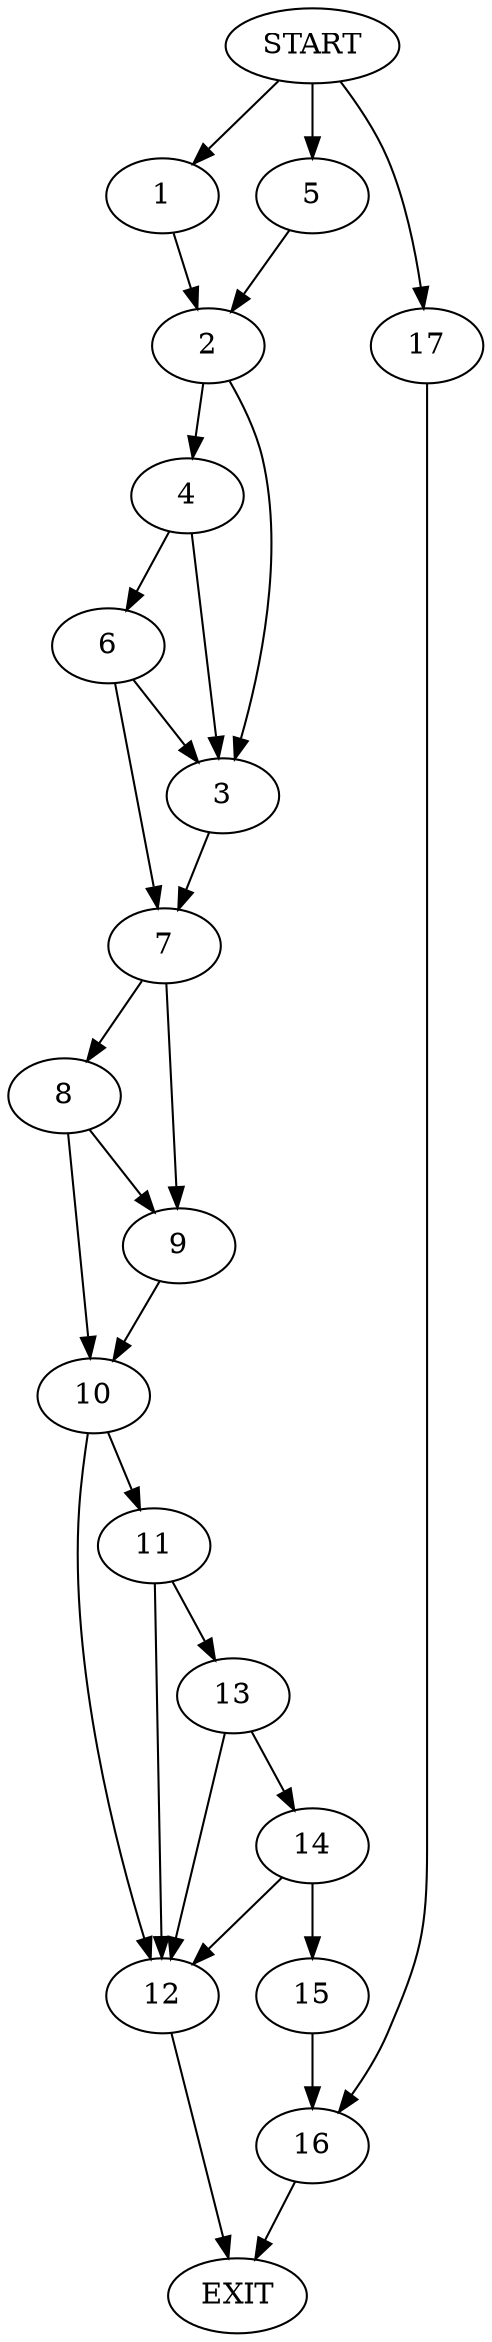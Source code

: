 digraph {
0 [label="START"]
18 [label="EXIT"]
0 -> 1
1 -> 2
2 -> 3
2 -> 4
0 -> 5
5 -> 2
4 -> 3
4 -> 6
3 -> 7
6 -> 3
6 -> 7
7 -> 8
7 -> 9
9 -> 10
8 -> 9
8 -> 10
10 -> 11
10 -> 12
11 -> 13
11 -> 12
12 -> 18
13 -> 14
13 -> 12
14 -> 15
14 -> 12
15 -> 16
16 -> 18
0 -> 17
17 -> 16
}
